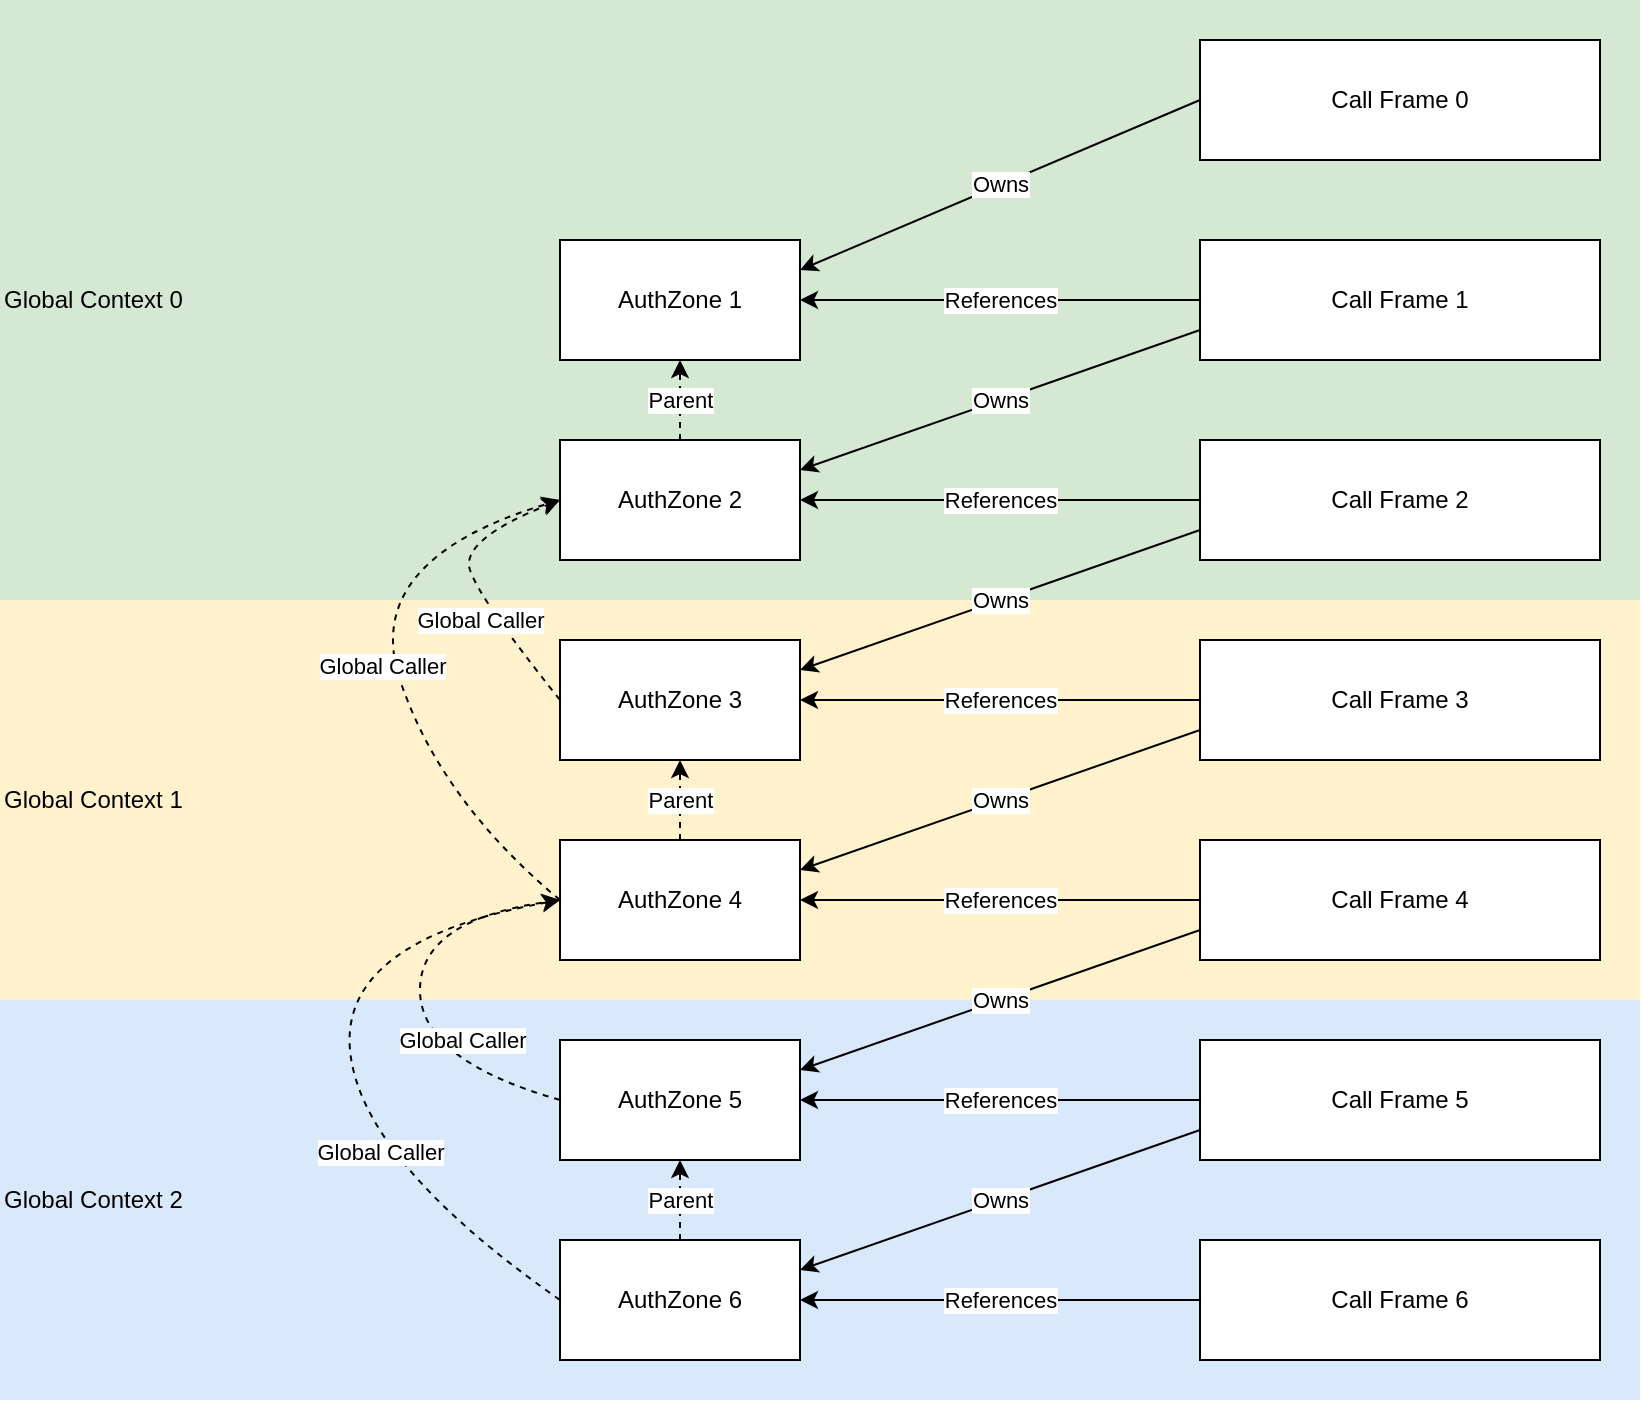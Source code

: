 <mxfile version="24.3.1" type="google">
  <diagram name="Page-1" id="sdZCdqadQK1_ApTaUdSB">
    <mxGraphModel grid="1" page="1" gridSize="10" guides="1" tooltips="1" connect="1" arrows="1" fold="1" pageScale="1" pageWidth="850" pageHeight="1100" math="0" shadow="0">
      <root>
        <mxCell id="0" />
        <mxCell id="1" parent="0" />
        <mxCell id="EU_9ewmec-1z8pHWwTsp-31" value="Global Context 2" style="rounded=0;whiteSpace=wrap;html=1;align=left;fillColor=#dae8fc;strokeColor=none;" vertex="1" parent="1">
          <mxGeometry x="-80" y="660" width="820" height="200" as="geometry" />
        </mxCell>
        <mxCell id="EU_9ewmec-1z8pHWwTsp-29" value="Global Context 1" style="rounded=0;whiteSpace=wrap;html=1;align=left;fillColor=#fff2cc;strokeColor=none;" vertex="1" parent="1">
          <mxGeometry x="-80" y="460" width="820" height="200" as="geometry" />
        </mxCell>
        <mxCell id="EU_9ewmec-1z8pHWwTsp-28" value="Global Context 0" style="rounded=0;whiteSpace=wrap;html=1;align=left;fillColor=#d5e8d4;strokeColor=none;" vertex="1" parent="1">
          <mxGeometry x="-80" y="160" width="820" height="300" as="geometry" />
        </mxCell>
        <mxCell id="EU_9ewmec-1z8pHWwTsp-2" value="Call Frame 0" style="rounded=0;whiteSpace=wrap;html=1;verticalAlign=middle;align=center;" vertex="1" parent="1">
          <mxGeometry x="520" y="180" width="200" height="60" as="geometry" />
        </mxCell>
        <mxCell id="EU_9ewmec-1z8pHWwTsp-1" value="AuthZone 1" style="rounded=0;whiteSpace=wrap;html=1;" vertex="1" parent="1">
          <mxGeometry x="200" y="280" width="120" height="60" as="geometry" />
        </mxCell>
        <mxCell id="EU_9ewmec-1z8pHWwTsp-4" value="Owns" style="endArrow=classic;html=1;rounded=0;exitX=0;exitY=0.5;exitDx=0;exitDy=0;entryX=1;entryY=0.25;entryDx=0;entryDy=0;" edge="1" parent="1" source="EU_9ewmec-1z8pHWwTsp-2" target="EU_9ewmec-1z8pHWwTsp-1">
          <mxGeometry width="50" height="50" relative="1" as="geometry">
            <mxPoint x="480" y="450" as="sourcePoint" />
            <mxPoint x="530" y="400" as="targetPoint" />
          </mxGeometry>
        </mxCell>
        <mxCell id="EU_9ewmec-1z8pHWwTsp-5" value="Call Frame 1" style="rounded=0;whiteSpace=wrap;html=1;verticalAlign=middle;align=center;" vertex="1" parent="1">
          <mxGeometry x="520" y="280" width="200" height="60" as="geometry" />
        </mxCell>
        <mxCell id="EU_9ewmec-1z8pHWwTsp-6" value="References" style="endArrow=classic;html=1;rounded=0;exitX=0;exitY=0.5;exitDx=0;exitDy=0;entryX=1;entryY=0.5;entryDx=0;entryDy=0;" edge="1" parent="1" source="EU_9ewmec-1z8pHWwTsp-5" target="EU_9ewmec-1z8pHWwTsp-1">
          <mxGeometry width="50" height="50" relative="1" as="geometry">
            <mxPoint x="600" y="240" as="sourcePoint" />
            <mxPoint x="160" y="145" as="targetPoint" />
          </mxGeometry>
        </mxCell>
        <mxCell id="EU_9ewmec-1z8pHWwTsp-8" value="Call Frame 2" style="rounded=0;whiteSpace=wrap;html=1;verticalAlign=middle;align=center;" vertex="1" parent="1">
          <mxGeometry x="520" y="380" width="200" height="60" as="geometry" />
        </mxCell>
        <mxCell id="EU_9ewmec-1z8pHWwTsp-9" value="AuthZone 2" style="rounded=0;whiteSpace=wrap;html=1;" vertex="1" parent="1">
          <mxGeometry x="200" y="380" width="120" height="60" as="geometry" />
        </mxCell>
        <mxCell id="EU_9ewmec-1z8pHWwTsp-10" value="Owns" style="endArrow=classic;html=1;rounded=0;exitX=0;exitY=0.75;exitDx=0;exitDy=0;entryX=1;entryY=0.25;entryDx=0;entryDy=0;" edge="1" parent="1" source="EU_9ewmec-1z8pHWwTsp-5" target="EU_9ewmec-1z8pHWwTsp-9">
          <mxGeometry width="50" height="50" relative="1" as="geometry">
            <mxPoint x="530" y="220" as="sourcePoint" />
            <mxPoint x="330" y="290" as="targetPoint" />
          </mxGeometry>
        </mxCell>
        <mxCell id="EU_9ewmec-1z8pHWwTsp-11" value="Parent" style="endArrow=classic;html=1;rounded=0;exitX=0.5;exitY=0;exitDx=0;exitDy=0;entryX=0.5;entryY=1;entryDx=0;entryDy=0;dashed=1;" edge="1" parent="1" source="EU_9ewmec-1z8pHWwTsp-9" target="EU_9ewmec-1z8pHWwTsp-1">
          <mxGeometry width="50" height="50" relative="1" as="geometry">
            <mxPoint x="530" y="290" as="sourcePoint" />
            <mxPoint x="330" y="290" as="targetPoint" />
          </mxGeometry>
        </mxCell>
        <mxCell id="EU_9ewmec-1z8pHWwTsp-12" value="References" style="endArrow=classic;html=1;rounded=0;exitX=0;exitY=0.5;exitDx=0;exitDy=0;entryX=1;entryY=0.5;entryDx=0;entryDy=0;" edge="1" parent="1" source="EU_9ewmec-1z8pHWwTsp-8" target="EU_9ewmec-1z8pHWwTsp-9">
          <mxGeometry width="50" height="50" relative="1" as="geometry">
            <mxPoint x="530" y="290" as="sourcePoint" />
            <mxPoint x="330" y="290" as="targetPoint" />
          </mxGeometry>
        </mxCell>
        <mxCell id="EU_9ewmec-1z8pHWwTsp-13" value="Call Frame 3" style="rounded=0;whiteSpace=wrap;html=1;verticalAlign=middle;align=center;" vertex="1" parent="1">
          <mxGeometry x="520" y="480" width="200" height="60" as="geometry" />
        </mxCell>
        <mxCell id="EU_9ewmec-1z8pHWwTsp-14" value="AuthZone 3" style="rounded=0;whiteSpace=wrap;html=1;fontStyle=0;strokeWidth=1;" vertex="1" parent="1">
          <mxGeometry x="200" y="480" width="120" height="60" as="geometry" />
        </mxCell>
        <mxCell id="EU_9ewmec-1z8pHWwTsp-15" value="References" style="endArrow=classic;html=1;rounded=0;exitX=0;exitY=0.5;exitDx=0;exitDy=0;entryX=1;entryY=0.5;entryDx=0;entryDy=0;" edge="1" parent="1" source="EU_9ewmec-1z8pHWwTsp-13" target="EU_9ewmec-1z8pHWwTsp-14">
          <mxGeometry width="50" height="50" relative="1" as="geometry">
            <mxPoint x="530" y="390" as="sourcePoint" />
            <mxPoint x="330" y="390" as="targetPoint" />
          </mxGeometry>
        </mxCell>
        <mxCell id="EU_9ewmec-1z8pHWwTsp-16" value="Owns" style="endArrow=classic;html=1;rounded=0;exitX=0;exitY=0.75;exitDx=0;exitDy=0;entryX=1;entryY=0.25;entryDx=0;entryDy=0;" edge="1" parent="1" source="EU_9ewmec-1z8pHWwTsp-13" target="EU_9ewmec-1z8pHWwTsp-19">
          <mxGeometry width="50" height="50" relative="1" as="geometry">
            <mxPoint x="530" y="305" as="sourcePoint" />
            <mxPoint x="330" y="385" as="targetPoint" />
          </mxGeometry>
        </mxCell>
        <mxCell id="EU_9ewmec-1z8pHWwTsp-18" value="Call Frame 4" style="rounded=0;whiteSpace=wrap;html=1;verticalAlign=middle;align=center;" vertex="1" parent="1">
          <mxGeometry x="520" y="580" width="200" height="60" as="geometry" />
        </mxCell>
        <mxCell id="EU_9ewmec-1z8pHWwTsp-19" value="AuthZone 4" style="rounded=0;whiteSpace=wrap;html=1;fontStyle=0;strokeWidth=1;" vertex="1" parent="1">
          <mxGeometry x="200" y="580" width="120" height="60" as="geometry" />
        </mxCell>
        <mxCell id="EU_9ewmec-1z8pHWwTsp-20" value="References" style="endArrow=classic;html=1;rounded=0;exitX=0;exitY=0.5;exitDx=0;exitDy=0;entryX=1;entryY=0.5;entryDx=0;entryDy=0;" edge="1" parent="1" source="EU_9ewmec-1z8pHWwTsp-18" target="EU_9ewmec-1z8pHWwTsp-19">
          <mxGeometry width="50" height="50" relative="1" as="geometry">
            <mxPoint x="530" y="510" as="sourcePoint" />
            <mxPoint x="330" y="510" as="targetPoint" />
          </mxGeometry>
        </mxCell>
        <mxCell id="EU_9ewmec-1z8pHWwTsp-22" value="&lt;div&gt;Global Caller&lt;/div&gt;" style="curved=1;endArrow=classic;html=1;rounded=0;exitX=0;exitY=0.5;exitDx=0;exitDy=0;entryX=0;entryY=0.5;entryDx=0;entryDy=0;dashed=1;" edge="1" parent="1" source="EU_9ewmec-1z8pHWwTsp-14" target="EU_9ewmec-1z8pHWwTsp-9">
          <mxGeometry x="-0.248" y="6" width="50" height="50" relative="1" as="geometry">
            <mxPoint x="400" y="480" as="sourcePoint" />
            <mxPoint x="450" y="430" as="targetPoint" />
            <Array as="points">
              <mxPoint x="160" y="460" />
              <mxPoint x="150" y="430" />
            </Array>
            <mxPoint as="offset" />
          </mxGeometry>
        </mxCell>
        <mxCell id="EU_9ewmec-1z8pHWwTsp-23" value="&lt;div&gt;Global Caller&lt;/div&gt;" style="curved=1;endArrow=classic;html=1;rounded=0;exitX=0;exitY=0.5;exitDx=0;exitDy=0;entryX=0;entryY=0.5;entryDx=0;entryDy=0;dashed=1;" edge="1" parent="1" source="EU_9ewmec-1z8pHWwTsp-19" target="EU_9ewmec-1z8pHWwTsp-9">
          <mxGeometry x="-0.027" y="6" width="50" height="50" relative="1" as="geometry">
            <mxPoint x="210" y="570" as="sourcePoint" />
            <mxPoint x="210" y="400" as="targetPoint" />
            <Array as="points">
              <mxPoint x="140" y="560" />
              <mxPoint x="100" y="440" />
            </Array>
            <mxPoint as="offset" />
          </mxGeometry>
        </mxCell>
        <mxCell id="EU_9ewmec-1z8pHWwTsp-24" value="Call Frame 5" style="rounded=0;whiteSpace=wrap;html=1;verticalAlign=middle;align=center;" vertex="1" parent="1">
          <mxGeometry x="520" y="680" width="200" height="60" as="geometry" />
        </mxCell>
        <mxCell id="EU_9ewmec-1z8pHWwTsp-25" value="AuthZone 5" style="rounded=0;whiteSpace=wrap;html=1;fontStyle=0;strokeWidth=1;" vertex="1" parent="1">
          <mxGeometry x="200" y="680" width="120" height="60" as="geometry" />
        </mxCell>
        <mxCell id="EU_9ewmec-1z8pHWwTsp-26" value="References" style="endArrow=classic;html=1;rounded=0;exitX=0;exitY=0.5;exitDx=0;exitDy=0;entryX=1;entryY=0.5;entryDx=0;entryDy=0;" edge="1" parent="1" source="EU_9ewmec-1z8pHWwTsp-24" target="EU_9ewmec-1z8pHWwTsp-25">
          <mxGeometry width="50" height="50" relative="1" as="geometry">
            <mxPoint x="530" y="610" as="sourcePoint" />
            <mxPoint x="330" y="610" as="targetPoint" />
          </mxGeometry>
        </mxCell>
        <mxCell id="EU_9ewmec-1z8pHWwTsp-30" value="Owns" style="endArrow=classic;html=1;rounded=0;exitX=0;exitY=0.75;exitDx=0;exitDy=0;entryX=1;entryY=0.25;entryDx=0;entryDy=0;" edge="1" parent="1" source="EU_9ewmec-1z8pHWwTsp-8" target="EU_9ewmec-1z8pHWwTsp-14">
          <mxGeometry width="50" height="50" relative="1" as="geometry">
            <mxPoint x="530" y="305" as="sourcePoint" />
            <mxPoint x="330" y="385" as="targetPoint" />
          </mxGeometry>
        </mxCell>
        <mxCell id="EU_9ewmec-1z8pHWwTsp-32" value="Owns" style="endArrow=classic;html=1;rounded=0;exitX=0;exitY=0.75;exitDx=0;exitDy=0;entryX=1;entryY=0.25;entryDx=0;entryDy=0;" edge="1" parent="1" source="EU_9ewmec-1z8pHWwTsp-18" target="EU_9ewmec-1z8pHWwTsp-25">
          <mxGeometry width="50" height="50" relative="1" as="geometry">
            <mxPoint x="530" y="515" as="sourcePoint" />
            <mxPoint x="330" y="605" as="targetPoint" />
          </mxGeometry>
        </mxCell>
        <mxCell id="EU_9ewmec-1z8pHWwTsp-34" value="&lt;div&gt;Global Caller&lt;/div&gt;" style="curved=1;endArrow=classic;html=1;rounded=0;exitX=0;exitY=0.5;exitDx=0;exitDy=0;entryX=0;entryY=0.5;entryDx=0;entryDy=0;dashed=1;" edge="1" parent="1" source="EU_9ewmec-1z8pHWwTsp-25" target="EU_9ewmec-1z8pHWwTsp-19">
          <mxGeometry x="-0.224" y="-21" width="50" height="50" relative="1" as="geometry">
            <mxPoint x="210" y="620" as="sourcePoint" />
            <mxPoint x="210" y="500" as="targetPoint" />
            <Array as="points">
              <mxPoint x="130" y="690" />
              <mxPoint x="130" y="620" />
            </Array>
            <mxPoint as="offset" />
          </mxGeometry>
        </mxCell>
        <mxCell id="EU_9ewmec-1z8pHWwTsp-35" value="Call Frame 6" style="rounded=0;whiteSpace=wrap;html=1;verticalAlign=middle;align=center;" vertex="1" parent="1">
          <mxGeometry x="520" y="780" width="200" height="60" as="geometry" />
        </mxCell>
        <mxCell id="EU_9ewmec-1z8pHWwTsp-36" value="AuthZone 6" style="rounded=0;whiteSpace=wrap;html=1;fontStyle=0;strokeWidth=1;" vertex="1" parent="1">
          <mxGeometry x="200" y="780" width="120" height="60" as="geometry" />
        </mxCell>
        <mxCell id="EU_9ewmec-1z8pHWwTsp-37" value="References" style="endArrow=classic;html=1;rounded=0;exitX=0;exitY=0.5;exitDx=0;exitDy=0;entryX=1;entryY=0.5;entryDx=0;entryDy=0;" edge="1" parent="1" source="EU_9ewmec-1z8pHWwTsp-35" target="EU_9ewmec-1z8pHWwTsp-36">
          <mxGeometry width="50" height="50" relative="1" as="geometry">
            <mxPoint x="530" y="710" as="sourcePoint" />
            <mxPoint x="330" y="710" as="targetPoint" />
          </mxGeometry>
        </mxCell>
        <mxCell id="EU_9ewmec-1z8pHWwTsp-38" value="Owns" style="endArrow=classic;html=1;rounded=0;exitX=0;exitY=0.75;exitDx=0;exitDy=0;entryX=1;entryY=0.25;entryDx=0;entryDy=0;" edge="1" parent="1" source="EU_9ewmec-1z8pHWwTsp-24" target="EU_9ewmec-1z8pHWwTsp-36">
          <mxGeometry width="50" height="50" relative="1" as="geometry">
            <mxPoint x="530" y="635" as="sourcePoint" />
            <mxPoint x="330" y="705" as="targetPoint" />
          </mxGeometry>
        </mxCell>
        <mxCell id="EU_9ewmec-1z8pHWwTsp-39" value="Parent" style="endArrow=classic;html=1;rounded=0;exitX=0.5;exitY=0;exitDx=0;exitDy=0;entryX=0.5;entryY=1;entryDx=0;entryDy=0;dashed=1;" edge="1" parent="1" source="EU_9ewmec-1z8pHWwTsp-36" target="EU_9ewmec-1z8pHWwTsp-25">
          <mxGeometry width="50" height="50" relative="1" as="geometry">
            <mxPoint x="270" y="690" as="sourcePoint" />
            <mxPoint x="270" y="650" as="targetPoint" />
          </mxGeometry>
        </mxCell>
        <mxCell id="EU_9ewmec-1z8pHWwTsp-40" value="&lt;div&gt;Global Caller&lt;/div&gt;" style="curved=1;endArrow=classic;html=1;rounded=0;exitX=0;exitY=0.5;exitDx=0;exitDy=0;entryX=0;entryY=0.5;entryDx=0;entryDy=0;dashed=1;" edge="1" parent="1" source="EU_9ewmec-1z8pHWwTsp-36" target="EU_9ewmec-1z8pHWwTsp-19">
          <mxGeometry x="-0.27" y="-10" width="50" height="50" relative="1" as="geometry">
            <mxPoint x="210" y="720" as="sourcePoint" />
            <mxPoint x="210" y="500" as="targetPoint" />
            <Array as="points">
              <mxPoint x="100" y="740" />
              <mxPoint x="90" y="630" />
            </Array>
            <mxPoint as="offset" />
          </mxGeometry>
        </mxCell>
        <mxCell id="EU_9ewmec-1z8pHWwTsp-48" value="Parent" style="endArrow=classic;html=1;rounded=0;exitX=0.5;exitY=0;exitDx=0;exitDy=0;entryX=0.5;entryY=1;entryDx=0;entryDy=0;dashed=1;" edge="1" parent="1" source="EU_9ewmec-1z8pHWwTsp-19" target="EU_9ewmec-1z8pHWwTsp-14">
          <mxGeometry width="50" height="50" relative="1" as="geometry">
            <mxPoint x="270" y="690" as="sourcePoint" />
            <mxPoint x="270" y="650" as="targetPoint" />
          </mxGeometry>
        </mxCell>
      </root>
    </mxGraphModel>
  </diagram>
</mxfile>
